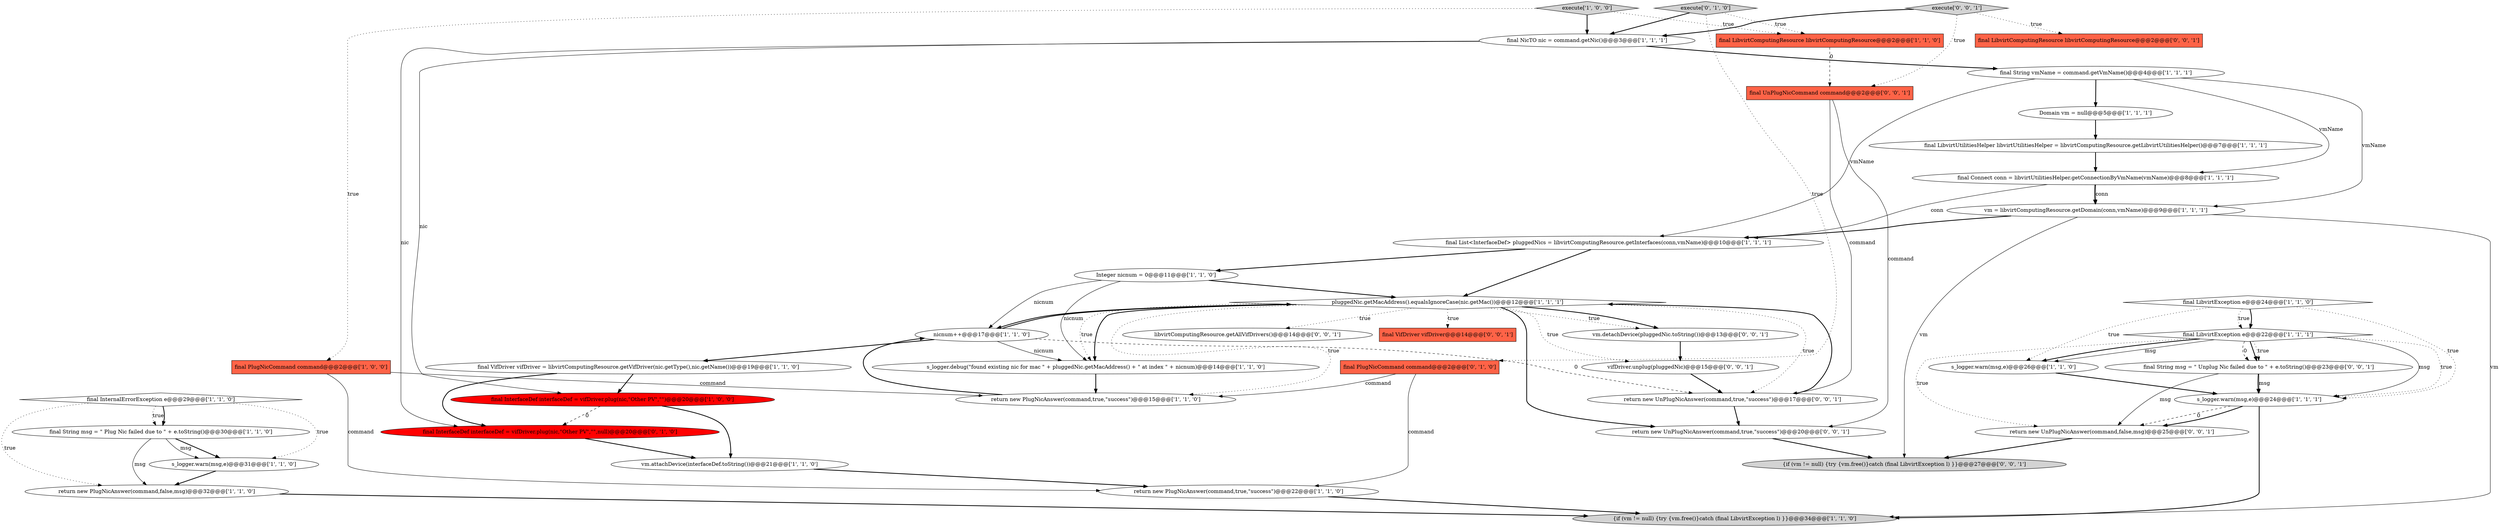 digraph {
37 [style = filled, label = "final VifDriver vifDriver@@@14@@@['0', '0', '1']", fillcolor = tomato, shape = box image = "AAA0AAABBB3BBB"];
34 [style = filled, label = "final UnPlugNicCommand command@@@2@@@['0', '0', '1']", fillcolor = tomato, shape = box image = "AAA0AAABBB3BBB"];
13 [style = filled, label = "s_logger.warn(msg,e)@@@31@@@['1', '1', '0']", fillcolor = white, shape = ellipse image = "AAA0AAABBB1BBB"];
30 [style = filled, label = "final InterfaceDef interfaceDef = vifDriver.plug(nic,\"Other PV\",\"\",null)@@@20@@@['0', '1', '0']", fillcolor = red, shape = ellipse image = "AAA1AAABBB2BBB"];
17 [style = filled, label = "final InternalErrorException e@@@29@@@['1', '1', '0']", fillcolor = white, shape = diamond image = "AAA0AAABBB1BBB"];
31 [style = filled, label = "execute['0', '0', '1']", fillcolor = lightgray, shape = diamond image = "AAA0AAABBB3BBB"];
32 [style = filled, label = "final LibvirtComputingResource libvirtComputingResource@@@2@@@['0', '0', '1']", fillcolor = tomato, shape = box image = "AAA0AAABBB3BBB"];
21 [style = filled, label = "final List<InterfaceDef> pluggedNics = libvirtComputingResource.getInterfaces(conn,vmName)@@@10@@@['1', '1', '1']", fillcolor = white, shape = ellipse image = "AAA0AAABBB1BBB"];
23 [style = filled, label = "Domain vm = null@@@5@@@['1', '1', '1']", fillcolor = white, shape = ellipse image = "AAA0AAABBB1BBB"];
29 [style = filled, label = "final PlugNicCommand command@@@2@@@['0', '1', '0']", fillcolor = tomato, shape = box image = "AAA0AAABBB2BBB"];
28 [style = filled, label = "execute['0', '1', '0']", fillcolor = lightgray, shape = diamond image = "AAA0AAABBB2BBB"];
11 [style = filled, label = "nicnum++@@@17@@@['1', '1', '0']", fillcolor = white, shape = ellipse image = "AAA0AAABBB1BBB"];
20 [style = filled, label = "return new PlugNicAnswer(command,false,msg)@@@32@@@['1', '1', '0']", fillcolor = white, shape = ellipse image = "AAA0AAABBB1BBB"];
35 [style = filled, label = "{if (vm != null) {try {vm.free()}catch (final LibvirtException l) }}@@@27@@@['0', '0', '1']", fillcolor = lightgray, shape = ellipse image = "AAA0AAABBB3BBB"];
10 [style = filled, label = "vm = libvirtComputingResource.getDomain(conn,vmName)@@@9@@@['1', '1', '1']", fillcolor = white, shape = ellipse image = "AAA0AAABBB1BBB"];
1 [style = filled, label = "return new PlugNicAnswer(command,true,\"success\")@@@22@@@['1', '1', '0']", fillcolor = white, shape = ellipse image = "AAA0AAABBB1BBB"];
16 [style = filled, label = "s_logger.warn(msg,e)@@@24@@@['1', '1', '1']", fillcolor = white, shape = ellipse image = "AAA0AAABBB1BBB"];
26 [style = filled, label = "{if (vm != null) {try {vm.free()}catch (final LibvirtException l) }}@@@34@@@['1', '1', '0']", fillcolor = lightgray, shape = ellipse image = "AAA0AAABBB1BBB"];
39 [style = filled, label = "vifDriver.unplug(pluggedNic)@@@15@@@['0', '0', '1']", fillcolor = white, shape = ellipse image = "AAA0AAABBB3BBB"];
14 [style = filled, label = "execute['1', '0', '0']", fillcolor = lightgray, shape = diamond image = "AAA0AAABBB1BBB"];
33 [style = filled, label = "libvirtComputingResource.getAllVifDrivers()@@@14@@@['0', '0', '1']", fillcolor = white, shape = ellipse image = "AAA0AAABBB3BBB"];
36 [style = filled, label = "final String msg = \" Unplug Nic failed due to \" + e.toString()@@@23@@@['0', '0', '1']", fillcolor = white, shape = ellipse image = "AAA0AAABBB3BBB"];
15 [style = filled, label = "final LibvirtException e@@@22@@@['1', '1', '1']", fillcolor = white, shape = diamond image = "AAA0AAABBB1BBB"];
18 [style = filled, label = "s_logger.debug(\"found existing nic for mac \" + pluggedNic.getMacAddress() + \" at index \" + nicnum)@@@14@@@['1', '1', '0']", fillcolor = white, shape = ellipse image = "AAA0AAABBB1BBB"];
7 [style = filled, label = "final Connect conn = libvirtUtilitiesHelper.getConnectionByVmName(vmName)@@@8@@@['1', '1', '1']", fillcolor = white, shape = ellipse image = "AAA0AAABBB1BBB"];
42 [style = filled, label = "return new UnPlugNicAnswer(command,false,msg)@@@25@@@['0', '0', '1']", fillcolor = white, shape = ellipse image = "AAA0AAABBB3BBB"];
0 [style = filled, label = "final PlugNicCommand command@@@2@@@['1', '0', '0']", fillcolor = tomato, shape = box image = "AAA0AAABBB1BBB"];
12 [style = filled, label = "return new PlugNicAnswer(command,true,\"success\")@@@15@@@['1', '1', '0']", fillcolor = white, shape = ellipse image = "AAA0AAABBB1BBB"];
22 [style = filled, label = "final String msg = \" Plug Nic failed due to \" + e.toString()@@@30@@@['1', '1', '0']", fillcolor = white, shape = ellipse image = "AAA0AAABBB1BBB"];
2 [style = filled, label = "s_logger.warn(msg,e)@@@26@@@['1', '1', '0']", fillcolor = white, shape = ellipse image = "AAA0AAABBB1BBB"];
3 [style = filled, label = "vm.attachDevice(interfaceDef.toString())@@@21@@@['1', '1', '0']", fillcolor = white, shape = ellipse image = "AAA0AAABBB1BBB"];
4 [style = filled, label = "Integer nicnum = 0@@@11@@@['1', '1', '0']", fillcolor = white, shape = ellipse image = "AAA0AAABBB1BBB"];
27 [style = filled, label = "pluggedNic.getMacAddress().equalsIgnoreCase(nic.getMac())@@@12@@@['1', '1', '1']", fillcolor = white, shape = diamond image = "AAA0AAABBB1BBB"];
24 [style = filled, label = "final VifDriver vifDriver = libvirtComputingResource.getVifDriver(nic.getType(),nic.getName())@@@19@@@['1', '1', '0']", fillcolor = white, shape = ellipse image = "AAA0AAABBB1BBB"];
9 [style = filled, label = "final String vmName = command.getVmName()@@@4@@@['1', '1', '1']", fillcolor = white, shape = ellipse image = "AAA0AAABBB1BBB"];
38 [style = filled, label = "return new UnPlugNicAnswer(command,true,\"success\")@@@17@@@['0', '0', '1']", fillcolor = white, shape = ellipse image = "AAA0AAABBB3BBB"];
8 [style = filled, label = "final LibvirtException e@@@24@@@['1', '1', '0']", fillcolor = white, shape = diamond image = "AAA0AAABBB1BBB"];
5 [style = filled, label = "final LibvirtUtilitiesHelper libvirtUtilitiesHelper = libvirtComputingResource.getLibvirtUtilitiesHelper()@@@7@@@['1', '1', '1']", fillcolor = white, shape = ellipse image = "AAA0AAABBB1BBB"];
40 [style = filled, label = "return new UnPlugNicAnswer(command,true,\"success\")@@@20@@@['0', '0', '1']", fillcolor = white, shape = ellipse image = "AAA0AAABBB3BBB"];
6 [style = filled, label = "final LibvirtComputingResource libvirtComputingResource@@@2@@@['1', '1', '0']", fillcolor = tomato, shape = box image = "AAA0AAABBB1BBB"];
41 [style = filled, label = "vm.detachDevice(pluggedNic.toString())@@@13@@@['0', '0', '1']", fillcolor = white, shape = ellipse image = "AAA0AAABBB3BBB"];
19 [style = filled, label = "final NicTO nic = command.getNic()@@@3@@@['1', '1', '1']", fillcolor = white, shape = ellipse image = "AAA0AAABBB1BBB"];
25 [style = filled, label = "final InterfaceDef interfaceDef = vifDriver.plug(nic,\"Other PV\",\"\")@@@20@@@['1', '0', '0']", fillcolor = red, shape = ellipse image = "AAA1AAABBB1BBB"];
14->0 [style = dotted, label="true"];
20->26 [style = bold, label=""];
27->33 [style = dotted, label="true"];
8->16 [style = dotted, label="true"];
6->34 [style = dashed, label="0"];
24->30 [style = bold, label=""];
28->6 [style = dotted, label="true"];
19->9 [style = bold, label=""];
15->2 [style = solid, label="msg"];
31->34 [style = dotted, label="true"];
39->38 [style = bold, label=""];
16->42 [style = bold, label=""];
27->18 [style = dotted, label="true"];
22->13 [style = bold, label=""];
2->16 [style = bold, label=""];
17->20 [style = dotted, label="true"];
22->20 [style = solid, label="msg"];
25->3 [style = bold, label=""];
12->11 [style = bold, label=""];
16->26 [style = bold, label=""];
18->12 [style = bold, label=""];
27->41 [style = dotted, label="true"];
10->26 [style = solid, label="vm"];
10->21 [style = bold, label=""];
36->42 [style = solid, label="msg"];
15->16 [style = dotted, label="true"];
15->36 [style = dashed, label="0"];
15->42 [style = dotted, label="true"];
28->29 [style = dotted, label="true"];
4->18 [style = solid, label="nicnum"];
27->11 [style = bold, label=""];
25->30 [style = dashed, label="0"];
7->10 [style = solid, label="conn"];
22->13 [style = solid, label="msg"];
28->19 [style = bold, label=""];
36->16 [style = bold, label=""];
5->7 [style = bold, label=""];
4->11 [style = solid, label="nicnum"];
19->30 [style = solid, label="nic"];
15->36 [style = bold, label=""];
21->4 [style = bold, label=""];
29->12 [style = solid, label="command"];
27->18 [style = bold, label=""];
40->35 [style = bold, label=""];
8->15 [style = bold, label=""];
27->39 [style = dotted, label="true"];
19->25 [style = solid, label="nic"];
23->5 [style = bold, label=""];
3->1 [style = bold, label=""];
21->27 [style = bold, label=""];
8->2 [style = dotted, label="true"];
16->42 [style = dashed, label="0"];
38->27 [style = bold, label=""];
0->12 [style = solid, label="command"];
8->15 [style = dotted, label="true"];
14->19 [style = bold, label=""];
27->38 [style = dotted, label="true"];
11->24 [style = bold, label=""];
27->37 [style = dotted, label="true"];
11->18 [style = solid, label="nicnum"];
30->3 [style = bold, label=""];
24->25 [style = bold, label=""];
17->22 [style = dotted, label="true"];
7->21 [style = solid, label="conn"];
38->40 [style = bold, label=""];
10->35 [style = solid, label="vm"];
31->19 [style = bold, label=""];
14->6 [style = dotted, label="true"];
36->16 [style = solid, label="msg"];
15->2 [style = bold, label=""];
9->10 [style = solid, label="vmName"];
29->1 [style = solid, label="command"];
7->10 [style = bold, label=""];
0->1 [style = solid, label="command"];
15->36 [style = dotted, label="true"];
9->7 [style = solid, label="vmName"];
1->26 [style = bold, label=""];
17->22 [style = bold, label=""];
27->12 [style = dotted, label="true"];
31->32 [style = dotted, label="true"];
42->35 [style = bold, label=""];
9->23 [style = bold, label=""];
11->38 [style = dashed, label="0"];
34->38 [style = solid, label="command"];
9->21 [style = solid, label="vmName"];
4->27 [style = bold, label=""];
27->41 [style = bold, label=""];
15->16 [style = solid, label="msg"];
27->40 [style = bold, label=""];
41->39 [style = bold, label=""];
17->13 [style = dotted, label="true"];
34->40 [style = solid, label="command"];
11->27 [style = bold, label=""];
13->20 [style = bold, label=""];
}
